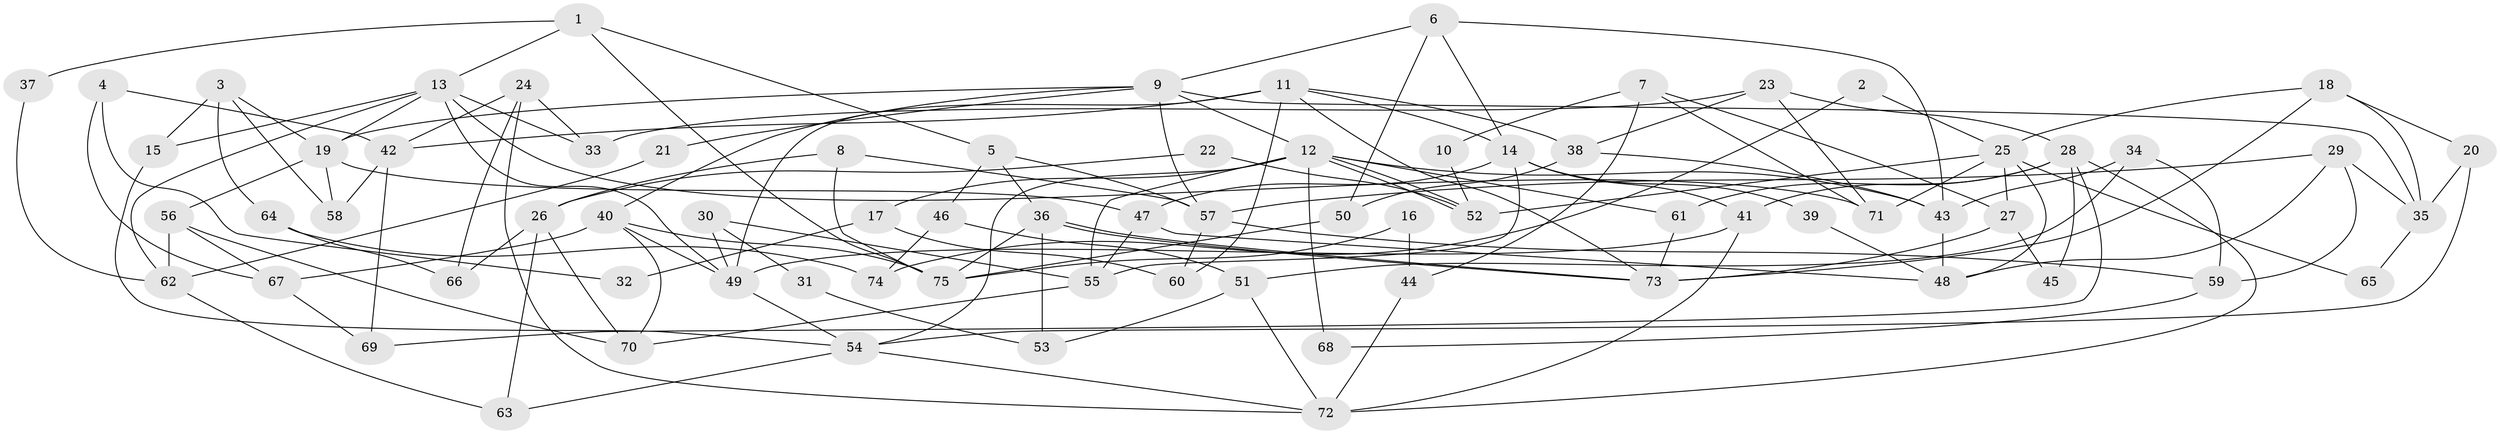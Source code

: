// Generated by graph-tools (version 1.1) at 2025/51/03/09/25 04:51:51]
// undirected, 75 vertices, 150 edges
graph export_dot {
graph [start="1"]
  node [color=gray90,style=filled];
  1;
  2;
  3;
  4;
  5;
  6;
  7;
  8;
  9;
  10;
  11;
  12;
  13;
  14;
  15;
  16;
  17;
  18;
  19;
  20;
  21;
  22;
  23;
  24;
  25;
  26;
  27;
  28;
  29;
  30;
  31;
  32;
  33;
  34;
  35;
  36;
  37;
  38;
  39;
  40;
  41;
  42;
  43;
  44;
  45;
  46;
  47;
  48;
  49;
  50;
  51;
  52;
  53;
  54;
  55;
  56;
  57;
  58;
  59;
  60;
  61;
  62;
  63;
  64;
  65;
  66;
  67;
  68;
  69;
  70;
  71;
  72;
  73;
  74;
  75;
  1 -- 13;
  1 -- 5;
  1 -- 37;
  1 -- 75;
  2 -- 74;
  2 -- 25;
  3 -- 15;
  3 -- 19;
  3 -- 58;
  3 -- 64;
  4 -- 42;
  4 -- 67;
  4 -- 32;
  5 -- 36;
  5 -- 57;
  5 -- 46;
  6 -- 50;
  6 -- 9;
  6 -- 14;
  6 -- 43;
  7 -- 27;
  7 -- 71;
  7 -- 10;
  7 -- 44;
  8 -- 26;
  8 -- 75;
  8 -- 57;
  9 -- 40;
  9 -- 12;
  9 -- 19;
  9 -- 21;
  9 -- 35;
  9 -- 57;
  10 -- 52;
  11 -- 73;
  11 -- 14;
  11 -- 38;
  11 -- 42;
  11 -- 49;
  11 -- 60;
  12 -- 43;
  12 -- 52;
  12 -- 52;
  12 -- 17;
  12 -- 54;
  12 -- 55;
  12 -- 61;
  12 -- 68;
  13 -- 19;
  13 -- 49;
  13 -- 15;
  13 -- 33;
  13 -- 62;
  13 -- 71;
  14 -- 41;
  14 -- 39;
  14 -- 47;
  14 -- 55;
  15 -- 54;
  16 -- 44;
  16 -- 75;
  17 -- 60;
  17 -- 32;
  18 -- 73;
  18 -- 35;
  18 -- 20;
  18 -- 25;
  19 -- 47;
  19 -- 56;
  19 -- 58;
  20 -- 35;
  20 -- 54;
  21 -- 62;
  22 -- 52;
  22 -- 26;
  23 -- 33;
  23 -- 38;
  23 -- 28;
  23 -- 71;
  24 -- 72;
  24 -- 42;
  24 -- 33;
  24 -- 66;
  25 -- 71;
  25 -- 27;
  25 -- 48;
  25 -- 52;
  25 -- 65;
  26 -- 70;
  26 -- 63;
  26 -- 66;
  27 -- 73;
  27 -- 45;
  28 -- 72;
  28 -- 41;
  28 -- 45;
  28 -- 61;
  28 -- 69;
  29 -- 57;
  29 -- 48;
  29 -- 35;
  29 -- 59;
  30 -- 49;
  30 -- 55;
  30 -- 31;
  31 -- 53;
  34 -- 43;
  34 -- 59;
  34 -- 51;
  35 -- 65;
  36 -- 75;
  36 -- 73;
  36 -- 73;
  36 -- 53;
  37 -- 62;
  38 -- 43;
  38 -- 50;
  39 -- 48;
  40 -- 67;
  40 -- 49;
  40 -- 70;
  40 -- 75;
  41 -- 49;
  41 -- 72;
  42 -- 58;
  42 -- 69;
  43 -- 48;
  44 -- 72;
  46 -- 51;
  46 -- 74;
  47 -- 55;
  47 -- 48;
  49 -- 54;
  50 -- 75;
  51 -- 72;
  51 -- 53;
  54 -- 63;
  54 -- 72;
  55 -- 70;
  56 -- 70;
  56 -- 62;
  56 -- 67;
  57 -- 59;
  57 -- 60;
  59 -- 68;
  61 -- 73;
  62 -- 63;
  64 -- 66;
  64 -- 74;
  67 -- 69;
}
